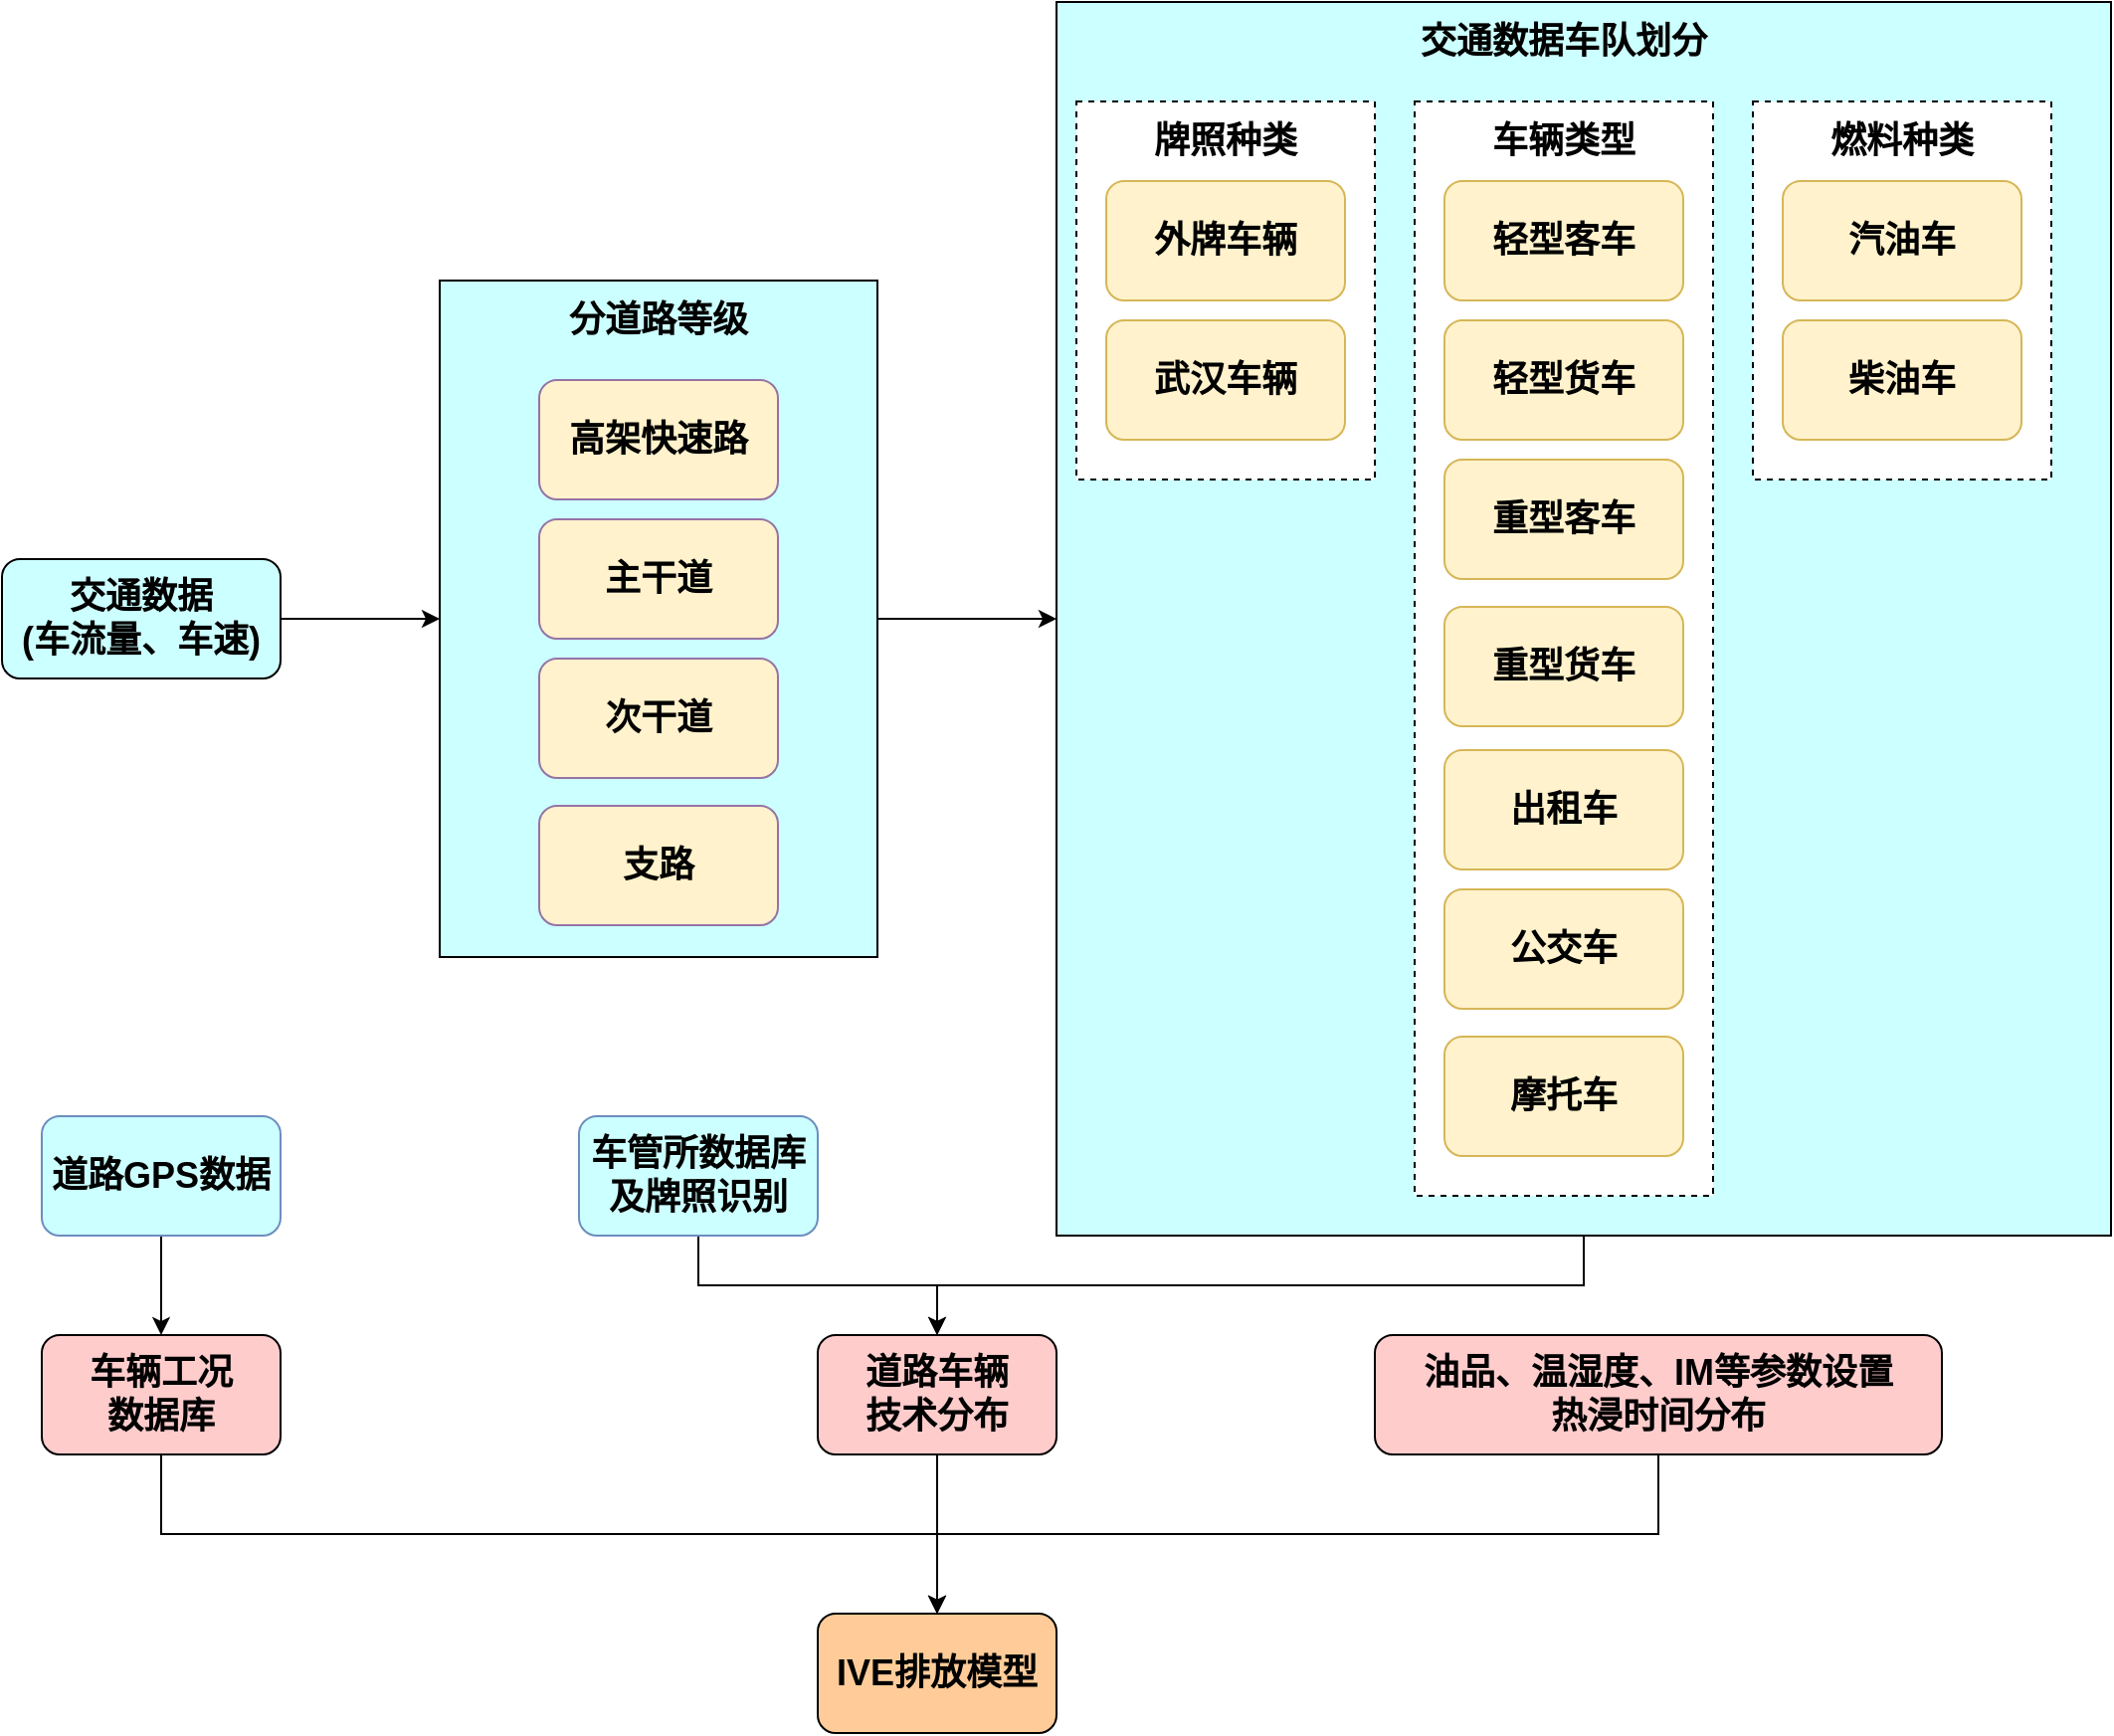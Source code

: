<mxfile version="13.10.4" type="github">
  <diagram id="-yP0t2fsVPUSu2jfrDDp" name="Page-1">
    <mxGraphModel dx="1021" dy="500" grid="1" gridSize="10" guides="1" tooltips="1" connect="1" arrows="1" fold="1" page="1" pageScale="1" pageWidth="1169" pageHeight="827" math="0" shadow="0">
      <root>
        <mxCell id="0" />
        <mxCell id="1" parent="0" />
        <mxCell id="cXt5EJawHxJDnATNH1I1-41" style="edgeStyle=orthogonalEdgeStyle;rounded=0;orthogonalLoop=1;jettySize=auto;html=1;exitX=1;exitY=0.5;exitDx=0;exitDy=0;" edge="1" parent="1" source="cXt5EJawHxJDnATNH1I1-1" target="cXt5EJawHxJDnATNH1I1-2">
          <mxGeometry relative="1" as="geometry" />
        </mxCell>
        <mxCell id="cXt5EJawHxJDnATNH1I1-1" value="&lt;font style=&quot;font-size: 18px&quot;&gt;&lt;b&gt;交通数据&lt;br&gt;(车流量、车速)&lt;/b&gt;&lt;/font&gt;" style="rounded=1;whiteSpace=wrap;html=1;fillColor=#CCFFFF;" vertex="1" parent="1">
          <mxGeometry x="30" y="290" width="140" height="60" as="geometry" />
        </mxCell>
        <mxCell id="cXt5EJawHxJDnATNH1I1-43" style="edgeStyle=orthogonalEdgeStyle;rounded=0;orthogonalLoop=1;jettySize=auto;html=1;exitX=1;exitY=0.5;exitDx=0;exitDy=0;" edge="1" parent="1" source="cXt5EJawHxJDnATNH1I1-2" target="cXt5EJawHxJDnATNH1I1-8">
          <mxGeometry relative="1" as="geometry" />
        </mxCell>
        <mxCell id="cXt5EJawHxJDnATNH1I1-2" value="" style="rounded=0;whiteSpace=wrap;html=1;fillColor=#CCFFFF;" vertex="1" parent="1">
          <mxGeometry x="250" y="150" width="220" height="340" as="geometry" />
        </mxCell>
        <mxCell id="cXt5EJawHxJDnATNH1I1-3" value="&lt;font style=&quot;font-size: 18px&quot;&gt;&lt;b&gt;高架快速路&lt;/b&gt;&lt;/font&gt;" style="rounded=1;whiteSpace=wrap;html=1;strokeColor=#9673a6;fillColor=#FFF2CC;" vertex="1" parent="1">
          <mxGeometry x="300" y="200" width="120" height="60" as="geometry" />
        </mxCell>
        <mxCell id="cXt5EJawHxJDnATNH1I1-4" value="&lt;font style=&quot;font-size: 18px&quot;&gt;&lt;b&gt;主干道&lt;/b&gt;&lt;/font&gt;" style="rounded=1;whiteSpace=wrap;html=1;strokeColor=#9673a6;fillColor=#FFF2CC;" vertex="1" parent="1">
          <mxGeometry x="300" y="270" width="120" height="60" as="geometry" />
        </mxCell>
        <mxCell id="cXt5EJawHxJDnATNH1I1-5" value="&lt;font style=&quot;font-size: 18px&quot;&gt;&lt;b&gt;次干道&lt;/b&gt;&lt;/font&gt;" style="rounded=1;whiteSpace=wrap;html=1;strokeColor=#9673a6;fillColor=#FFF2CC;" vertex="1" parent="1">
          <mxGeometry x="300" y="340" width="120" height="60" as="geometry" />
        </mxCell>
        <mxCell id="cXt5EJawHxJDnATNH1I1-6" value="&lt;font style=&quot;font-size: 18px&quot;&gt;&lt;b&gt;支路&lt;/b&gt;&lt;/font&gt;" style="rounded=1;whiteSpace=wrap;html=1;strokeColor=#9673a6;fillColor=#FFF2CC;" vertex="1" parent="1">
          <mxGeometry x="300" y="414" width="120" height="60" as="geometry" />
        </mxCell>
        <mxCell id="cXt5EJawHxJDnATNH1I1-7" value="&lt;font style=&quot;font-size: 18px&quot;&gt;&lt;b&gt;分道路等级&lt;/b&gt;&lt;/font&gt;" style="text;html=1;strokeColor=none;fillColor=none;align=center;verticalAlign=middle;whiteSpace=wrap;rounded=0;" vertex="1" parent="1">
          <mxGeometry x="305" y="160" width="110" height="20" as="geometry" />
        </mxCell>
        <mxCell id="cXt5EJawHxJDnATNH1I1-35" style="edgeStyle=orthogonalEdgeStyle;rounded=0;orthogonalLoop=1;jettySize=auto;html=1;exitX=0.5;exitY=1;exitDx=0;exitDy=0;entryX=0.5;entryY=0;entryDx=0;entryDy=0;" edge="1" parent="1" source="cXt5EJawHxJDnATNH1I1-8" target="cXt5EJawHxJDnATNH1I1-32">
          <mxGeometry relative="1" as="geometry" />
        </mxCell>
        <mxCell id="cXt5EJawHxJDnATNH1I1-8" value="" style="rounded=0;whiteSpace=wrap;html=1;fillColor=#CCFFFF;" vertex="1" parent="1">
          <mxGeometry x="560" y="10" width="530" height="620" as="geometry" />
        </mxCell>
        <mxCell id="cXt5EJawHxJDnATNH1I1-9" value="&lt;font style=&quot;font-size: 18px&quot;&gt;&lt;b&gt;交通数据车队划分&lt;/b&gt;&lt;/font&gt;" style="text;html=1;strokeColor=none;fillColor=none;align=center;verticalAlign=middle;whiteSpace=wrap;rounded=0;" vertex="1" parent="1">
          <mxGeometry x="735" y="20" width="160" height="20" as="geometry" />
        </mxCell>
        <mxCell id="cXt5EJawHxJDnATNH1I1-10" value="" style="rounded=0;whiteSpace=wrap;html=1;dashed=1;" vertex="1" parent="1">
          <mxGeometry x="570" y="60" width="150" height="190" as="geometry" />
        </mxCell>
        <mxCell id="cXt5EJawHxJDnATNH1I1-11" value="&lt;font style=&quot;font-size: 18px&quot;&gt;&lt;b&gt;牌照种类&lt;/b&gt;&lt;/font&gt;" style="text;html=1;strokeColor=none;fillColor=none;align=center;verticalAlign=middle;whiteSpace=wrap;rounded=0;" vertex="1" parent="1">
          <mxGeometry x="590" y="70" width="110" height="20" as="geometry" />
        </mxCell>
        <mxCell id="cXt5EJawHxJDnATNH1I1-12" value="&lt;font style=&quot;font-size: 18px&quot;&gt;&lt;b&gt;外牌车辆&lt;/b&gt;&lt;/font&gt;" style="rounded=1;whiteSpace=wrap;html=1;fillColor=#fff2cc;strokeColor=#d6b656;" vertex="1" parent="1">
          <mxGeometry x="585" y="100" width="120" height="60" as="geometry" />
        </mxCell>
        <mxCell id="cXt5EJawHxJDnATNH1I1-13" value="&lt;font style=&quot;font-size: 18px&quot;&gt;&lt;b&gt;武汉车辆&lt;/b&gt;&lt;/font&gt;" style="rounded=1;whiteSpace=wrap;html=1;fillColor=#fff2cc;strokeColor=#d6b656;" vertex="1" parent="1">
          <mxGeometry x="585" y="170" width="120" height="60" as="geometry" />
        </mxCell>
        <mxCell id="cXt5EJawHxJDnATNH1I1-14" value="" style="rounded=0;whiteSpace=wrap;html=1;dashed=1;" vertex="1" parent="1">
          <mxGeometry x="740" y="60" width="150" height="550" as="geometry" />
        </mxCell>
        <mxCell id="cXt5EJawHxJDnATNH1I1-15" value="&lt;font style=&quot;font-size: 18px&quot;&gt;&lt;b&gt;车辆类型&lt;/b&gt;&lt;/font&gt;" style="text;html=1;strokeColor=none;fillColor=none;align=center;verticalAlign=middle;whiteSpace=wrap;rounded=0;" vertex="1" parent="1">
          <mxGeometry x="760" y="70" width="110" height="20" as="geometry" />
        </mxCell>
        <mxCell id="cXt5EJawHxJDnATNH1I1-16" value="&lt;font style=&quot;font-size: 18px&quot;&gt;&lt;b&gt;轻型客车&lt;/b&gt;&lt;/font&gt;" style="rounded=1;whiteSpace=wrap;html=1;fillColor=#fff2cc;strokeColor=#d6b656;" vertex="1" parent="1">
          <mxGeometry x="755" y="100" width="120" height="60" as="geometry" />
        </mxCell>
        <mxCell id="cXt5EJawHxJDnATNH1I1-17" value="&lt;font style=&quot;font-size: 18px&quot;&gt;&lt;b&gt;轻型货车&lt;/b&gt;&lt;/font&gt;" style="rounded=1;whiteSpace=wrap;html=1;fillColor=#fff2cc;strokeColor=#d6b656;" vertex="1" parent="1">
          <mxGeometry x="755" y="170" width="120" height="60" as="geometry" />
        </mxCell>
        <mxCell id="cXt5EJawHxJDnATNH1I1-18" value="&lt;font style=&quot;font-size: 18px&quot;&gt;&lt;b&gt;重型客车&lt;/b&gt;&lt;/font&gt;" style="rounded=1;whiteSpace=wrap;html=1;fillColor=#fff2cc;strokeColor=#d6b656;" vertex="1" parent="1">
          <mxGeometry x="755" y="240" width="120" height="60" as="geometry" />
        </mxCell>
        <mxCell id="cXt5EJawHxJDnATNH1I1-19" value="&lt;font style=&quot;font-size: 18px&quot;&gt;&lt;b&gt;重型货车&lt;/b&gt;&lt;/font&gt;" style="rounded=1;whiteSpace=wrap;html=1;fillColor=#fff2cc;strokeColor=#d6b656;" vertex="1" parent="1">
          <mxGeometry x="755" y="314" width="120" height="60" as="geometry" />
        </mxCell>
        <mxCell id="cXt5EJawHxJDnATNH1I1-20" value="&lt;font style=&quot;font-size: 18px&quot;&gt;&lt;b&gt;出租车&lt;/b&gt;&lt;/font&gt;" style="rounded=1;whiteSpace=wrap;html=1;fillColor=#fff2cc;strokeColor=#d6b656;" vertex="1" parent="1">
          <mxGeometry x="755" y="386" width="120" height="60" as="geometry" />
        </mxCell>
        <mxCell id="cXt5EJawHxJDnATNH1I1-21" value="&lt;font style=&quot;font-size: 18px&quot;&gt;&lt;b&gt;公交车&lt;/b&gt;&lt;/font&gt;" style="rounded=1;whiteSpace=wrap;html=1;fillColor=#fff2cc;strokeColor=#d6b656;" vertex="1" parent="1">
          <mxGeometry x="755" y="456" width="120" height="60" as="geometry" />
        </mxCell>
        <mxCell id="cXt5EJawHxJDnATNH1I1-22" value="&lt;font style=&quot;font-size: 18px&quot;&gt;&lt;b&gt;摩托车&lt;/b&gt;&lt;/font&gt;" style="rounded=1;whiteSpace=wrap;html=1;fillColor=#fff2cc;strokeColor=#d6b656;" vertex="1" parent="1">
          <mxGeometry x="755" y="530" width="120" height="60" as="geometry" />
        </mxCell>
        <mxCell id="cXt5EJawHxJDnATNH1I1-23" value="" style="rounded=0;whiteSpace=wrap;html=1;dashed=1;" vertex="1" parent="1">
          <mxGeometry x="910" y="60" width="150" height="190" as="geometry" />
        </mxCell>
        <mxCell id="cXt5EJawHxJDnATNH1I1-24" value="&lt;font style=&quot;font-size: 18px&quot;&gt;&lt;b&gt;燃料种类&lt;/b&gt;&lt;/font&gt;" style="text;html=1;strokeColor=none;fillColor=none;align=center;verticalAlign=middle;whiteSpace=wrap;rounded=0;" vertex="1" parent="1">
          <mxGeometry x="930" y="70" width="110" height="20" as="geometry" />
        </mxCell>
        <mxCell id="cXt5EJawHxJDnATNH1I1-25" value="&lt;font style=&quot;font-size: 18px&quot;&gt;&lt;b&gt;汽油车&lt;/b&gt;&lt;/font&gt;" style="rounded=1;whiteSpace=wrap;html=1;fillColor=#fff2cc;strokeColor=#d6b656;" vertex="1" parent="1">
          <mxGeometry x="925" y="100" width="120" height="60" as="geometry" />
        </mxCell>
        <mxCell id="cXt5EJawHxJDnATNH1I1-26" value="&lt;font style=&quot;font-size: 18px&quot;&gt;&lt;b&gt;柴油车&lt;/b&gt;&lt;/font&gt;" style="rounded=1;whiteSpace=wrap;html=1;fillColor=#fff2cc;strokeColor=#d6b656;" vertex="1" parent="1">
          <mxGeometry x="925" y="170" width="120" height="60" as="geometry" />
        </mxCell>
        <mxCell id="cXt5EJawHxJDnATNH1I1-31" style="edgeStyle=orthogonalEdgeStyle;rounded=0;orthogonalLoop=1;jettySize=auto;html=1;exitX=0.5;exitY=1;exitDx=0;exitDy=0;entryX=0.5;entryY=0;entryDx=0;entryDy=0;" edge="1" parent="1" source="cXt5EJawHxJDnATNH1I1-28" target="cXt5EJawHxJDnATNH1I1-30">
          <mxGeometry relative="1" as="geometry" />
        </mxCell>
        <mxCell id="cXt5EJawHxJDnATNH1I1-28" value="&lt;font style=&quot;font-size: 18px&quot;&gt;&lt;b&gt;道路GPS数据&lt;/b&gt;&lt;/font&gt;" style="rounded=1;whiteSpace=wrap;html=1;strokeColor=#6c8ebf;fillColor=#CCFFFF;" vertex="1" parent="1">
          <mxGeometry x="50" y="570" width="120" height="60" as="geometry" />
        </mxCell>
        <mxCell id="cXt5EJawHxJDnATNH1I1-34" style="edgeStyle=orthogonalEdgeStyle;rounded=0;orthogonalLoop=1;jettySize=auto;html=1;exitX=0.5;exitY=1;exitDx=0;exitDy=0;entryX=0.5;entryY=0;entryDx=0;entryDy=0;" edge="1" parent="1" source="cXt5EJawHxJDnATNH1I1-29" target="cXt5EJawHxJDnATNH1I1-32">
          <mxGeometry relative="1" as="geometry" />
        </mxCell>
        <mxCell id="cXt5EJawHxJDnATNH1I1-29" value="&lt;font style=&quot;font-size: 18px&quot;&gt;&lt;b&gt;车管所数据库及牌照识别&lt;/b&gt;&lt;/font&gt;" style="rounded=1;whiteSpace=wrap;html=1;strokeColor=#6c8ebf;fillColor=#CCFFFF;" vertex="1" parent="1">
          <mxGeometry x="320" y="570" width="120" height="60" as="geometry" />
        </mxCell>
        <mxCell id="cXt5EJawHxJDnATNH1I1-38" style="edgeStyle=orthogonalEdgeStyle;rounded=0;orthogonalLoop=1;jettySize=auto;html=1;exitX=0.5;exitY=1;exitDx=0;exitDy=0;" edge="1" parent="1" source="cXt5EJawHxJDnATNH1I1-30" target="cXt5EJawHxJDnATNH1I1-37">
          <mxGeometry relative="1" as="geometry" />
        </mxCell>
        <mxCell id="cXt5EJawHxJDnATNH1I1-30" value="&lt;font style=&quot;font-size: 18px&quot;&gt;&lt;b&gt;车辆工况&lt;br&gt;数据库&lt;/b&gt;&lt;/font&gt;" style="rounded=1;whiteSpace=wrap;html=1;fillColor=#FFCCCC;" vertex="1" parent="1">
          <mxGeometry x="50" y="680" width="120" height="60" as="geometry" />
        </mxCell>
        <mxCell id="cXt5EJawHxJDnATNH1I1-40" style="edgeStyle=orthogonalEdgeStyle;rounded=0;orthogonalLoop=1;jettySize=auto;html=1;exitX=0.5;exitY=1;exitDx=0;exitDy=0;entryX=0.5;entryY=0;entryDx=0;entryDy=0;" edge="1" parent="1" source="cXt5EJawHxJDnATNH1I1-32" target="cXt5EJawHxJDnATNH1I1-37">
          <mxGeometry relative="1" as="geometry" />
        </mxCell>
        <mxCell id="cXt5EJawHxJDnATNH1I1-32" value="&lt;font style=&quot;font-size: 18px&quot;&gt;&lt;b&gt;道路车辆&lt;br&gt;技术分布&lt;/b&gt;&lt;/font&gt;" style="rounded=1;whiteSpace=wrap;html=1;fillColor=#FFCCCC;" vertex="1" parent="1">
          <mxGeometry x="440" y="680" width="120" height="60" as="geometry" />
        </mxCell>
        <mxCell id="cXt5EJawHxJDnATNH1I1-39" style="edgeStyle=orthogonalEdgeStyle;rounded=0;orthogonalLoop=1;jettySize=auto;html=1;exitX=0.5;exitY=1;exitDx=0;exitDy=0;entryX=0.5;entryY=0;entryDx=0;entryDy=0;" edge="1" parent="1" source="cXt5EJawHxJDnATNH1I1-33" target="cXt5EJawHxJDnATNH1I1-37">
          <mxGeometry relative="1" as="geometry" />
        </mxCell>
        <mxCell id="cXt5EJawHxJDnATNH1I1-33" value="&lt;span style=&quot;font-size: 18px&quot;&gt;&lt;b&gt;油品、温湿度、IM等参数设置&lt;br&gt;热浸时间分布&lt;br&gt;&lt;/b&gt;&lt;/span&gt;" style="rounded=1;whiteSpace=wrap;html=1;fillColor=#FFCCCC;" vertex="1" parent="1">
          <mxGeometry x="720" y="680" width="285" height="60" as="geometry" />
        </mxCell>
        <mxCell id="cXt5EJawHxJDnATNH1I1-37" value="&lt;span style=&quot;font-size: 18px&quot;&gt;&lt;b&gt;IVE排放模型&lt;/b&gt;&lt;/span&gt;" style="rounded=1;whiteSpace=wrap;html=1;fillColor=#FFCC99;" vertex="1" parent="1">
          <mxGeometry x="440" y="820" width="120" height="60" as="geometry" />
        </mxCell>
      </root>
    </mxGraphModel>
  </diagram>
</mxfile>
